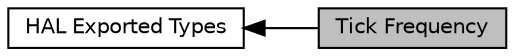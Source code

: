 digraph "Tick Frequency"
{
  edge [fontname="Helvetica",fontsize="10",labelfontname="Helvetica",labelfontsize="10"];
  node [fontname="Helvetica",fontsize="10",shape=box];
  rankdir=LR;
  Node2 [label="HAL Exported Types",height=0.2,width=0.4,color="black", fillcolor="white", style="filled",URL="$group___h_a_l___exported___types.html",tooltip=" "];
  Node1 [label="Tick Frequency",height=0.2,width=0.4,color="black", fillcolor="grey75", style="filled", fontcolor="black",tooltip=" "];
  Node2->Node1 [shape=plaintext, dir="back", style="solid"];
}
